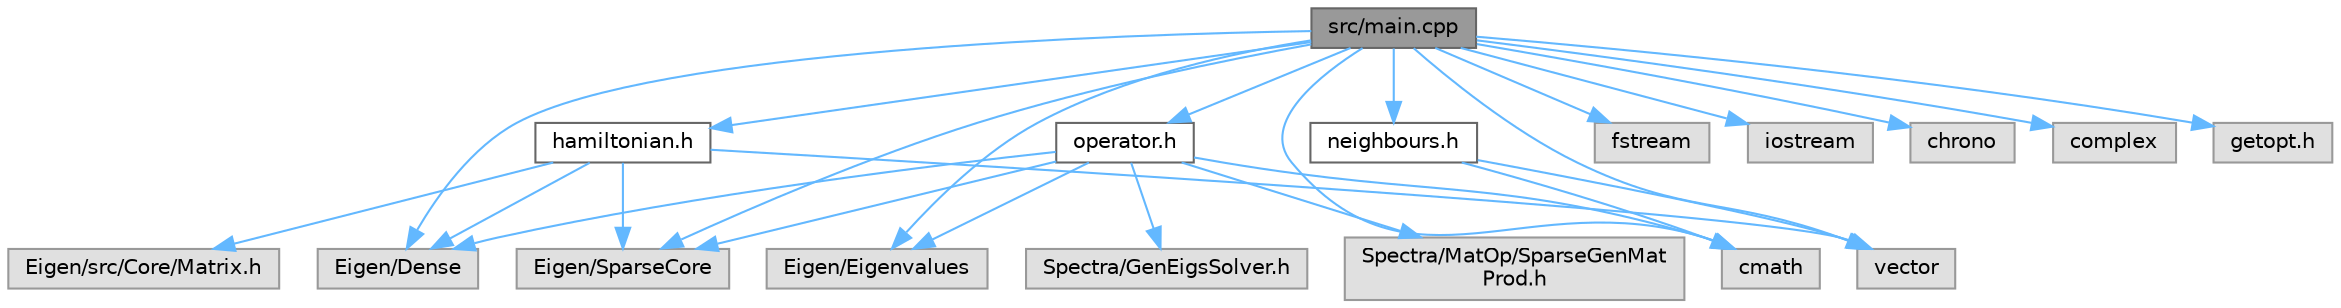 digraph "src/main.cpp"
{
 // LATEX_PDF_SIZE
  bgcolor="transparent";
  edge [fontname=Helvetica,fontsize=10,labelfontname=Helvetica,labelfontsize=10];
  node [fontname=Helvetica,fontsize=10,shape=box,height=0.2,width=0.4];
  Node1 [id="Node000001",label="src/main.cpp",height=0.2,width=0.4,color="gray40", fillcolor="grey60", style="filled", fontcolor="black",tooltip=" "];
  Node1 -> Node2 [id="edge26_Node000001_Node000002",color="steelblue1",style="solid",tooltip=" "];
  Node2 [id="Node000002",label="Eigen/Dense",height=0.2,width=0.4,color="grey60", fillcolor="#E0E0E0", style="filled",tooltip=" "];
  Node1 -> Node3 [id="edge27_Node000001_Node000003",color="steelblue1",style="solid",tooltip=" "];
  Node3 [id="Node000003",label="Eigen/SparseCore",height=0.2,width=0.4,color="grey60", fillcolor="#E0E0E0", style="filled",tooltip=" "];
  Node1 -> Node4 [id="edge28_Node000001_Node000004",color="steelblue1",style="solid",tooltip=" "];
  Node4 [id="Node000004",label="Eigen/Eigenvalues",height=0.2,width=0.4,color="grey60", fillcolor="#E0E0E0", style="filled",tooltip=" "];
  Node1 -> Node5 [id="edge29_Node000001_Node000005",color="steelblue1",style="solid",tooltip=" "];
  Node5 [id="Node000005",label="cmath",height=0.2,width=0.4,color="grey60", fillcolor="#E0E0E0", style="filled",tooltip=" "];
  Node1 -> Node6 [id="edge30_Node000001_Node000006",color="steelblue1",style="solid",tooltip=" "];
  Node6 [id="Node000006",label="fstream",height=0.2,width=0.4,color="grey60", fillcolor="#E0E0E0", style="filled",tooltip=" "];
  Node1 -> Node7 [id="edge31_Node000001_Node000007",color="steelblue1",style="solid",tooltip=" "];
  Node7 [id="Node000007",label="iostream",height=0.2,width=0.4,color="grey60", fillcolor="#E0E0E0", style="filled",tooltip=" "];
  Node1 -> Node8 [id="edge32_Node000001_Node000008",color="steelblue1",style="solid",tooltip=" "];
  Node8 [id="Node000008",label="vector",height=0.2,width=0.4,color="grey60", fillcolor="#E0E0E0", style="filled",tooltip=" "];
  Node1 -> Node9 [id="edge33_Node000001_Node000009",color="steelblue1",style="solid",tooltip=" "];
  Node9 [id="Node000009",label="chrono",height=0.2,width=0.4,color="grey60", fillcolor="#E0E0E0", style="filled",tooltip=" "];
  Node1 -> Node10 [id="edge34_Node000001_Node000010",color="steelblue1",style="solid",tooltip=" "];
  Node10 [id="Node000010",label="complex",height=0.2,width=0.4,color="grey60", fillcolor="#E0E0E0", style="filled",tooltip=" "];
  Node1 -> Node11 [id="edge35_Node000001_Node000011",color="steelblue1",style="solid",tooltip=" "];
  Node11 [id="Node000011",label="getopt.h",height=0.2,width=0.4,color="grey60", fillcolor="#E0E0E0", style="filled",tooltip=" "];
  Node1 -> Node12 [id="edge36_Node000001_Node000012",color="steelblue1",style="solid",tooltip=" "];
  Node12 [id="Node000012",label="hamiltonian.h",height=0.2,width=0.4,color="grey40", fillcolor="white", style="filled",URL="$hamiltonian_8h.html",tooltip=" "];
  Node12 -> Node8 [id="edge37_Node000012_Node000008",color="steelblue1",style="solid",tooltip=" "];
  Node12 -> Node2 [id="edge38_Node000012_Node000002",color="steelblue1",style="solid",tooltip=" "];
  Node12 -> Node3 [id="edge39_Node000012_Node000003",color="steelblue1",style="solid",tooltip=" "];
  Node12 -> Node13 [id="edge40_Node000012_Node000013",color="steelblue1",style="solid",tooltip=" "];
  Node13 [id="Node000013",label="Eigen/src/Core/Matrix.h",height=0.2,width=0.4,color="grey60", fillcolor="#E0E0E0", style="filled",tooltip=" "];
  Node1 -> Node14 [id="edge41_Node000001_Node000014",color="steelblue1",style="solid",tooltip=" "];
  Node14 [id="Node000014",label="operator.h",height=0.2,width=0.4,color="grey40", fillcolor="white", style="filled",URL="$operator_8h.html",tooltip=" "];
  Node14 -> Node5 [id="edge42_Node000014_Node000005",color="steelblue1",style="solid",tooltip=" "];
  Node14 -> Node2 [id="edge43_Node000014_Node000002",color="steelblue1",style="solid",tooltip=" "];
  Node14 -> Node3 [id="edge44_Node000014_Node000003",color="steelblue1",style="solid",tooltip=" "];
  Node14 -> Node4 [id="edge45_Node000014_Node000004",color="steelblue1",style="solid",tooltip=" "];
  Node14 -> Node15 [id="edge46_Node000014_Node000015",color="steelblue1",style="solid",tooltip=" "];
  Node15 [id="Node000015",label="Spectra/GenEigsSolver.h",height=0.2,width=0.4,color="grey60", fillcolor="#E0E0E0", style="filled",tooltip=" "];
  Node14 -> Node16 [id="edge47_Node000014_Node000016",color="steelblue1",style="solid",tooltip=" "];
  Node16 [id="Node000016",label="Spectra/MatOp/SparseGenMat\lProd.h",height=0.2,width=0.4,color="grey60", fillcolor="#E0E0E0", style="filled",tooltip=" "];
  Node1 -> Node17 [id="edge48_Node000001_Node000017",color="steelblue1",style="solid",tooltip=" "];
  Node17 [id="Node000017",label="neighbours.h",height=0.2,width=0.4,color="grey40", fillcolor="white", style="filled",URL="$neighbours_8h.html",tooltip=" "];
  Node17 -> Node8 [id="edge49_Node000017_Node000008",color="steelblue1",style="solid",tooltip=" "];
  Node17 -> Node5 [id="edge50_Node000017_Node000005",color="steelblue1",style="solid",tooltip=" "];
}
